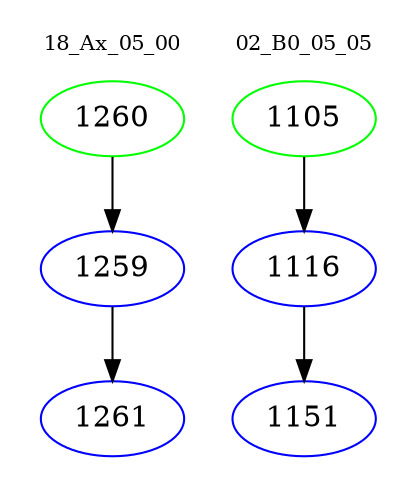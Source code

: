 digraph{
subgraph cluster_0 {
color = white
label = "18_Ax_05_00";
fontsize=10;
T0_1260 [label="1260", color="green"]
T0_1260 -> T0_1259 [color="black"]
T0_1259 [label="1259", color="blue"]
T0_1259 -> T0_1261 [color="black"]
T0_1261 [label="1261", color="blue"]
}
subgraph cluster_1 {
color = white
label = "02_B0_05_05";
fontsize=10;
T1_1105 [label="1105", color="green"]
T1_1105 -> T1_1116 [color="black"]
T1_1116 [label="1116", color="blue"]
T1_1116 -> T1_1151 [color="black"]
T1_1151 [label="1151", color="blue"]
}
}
